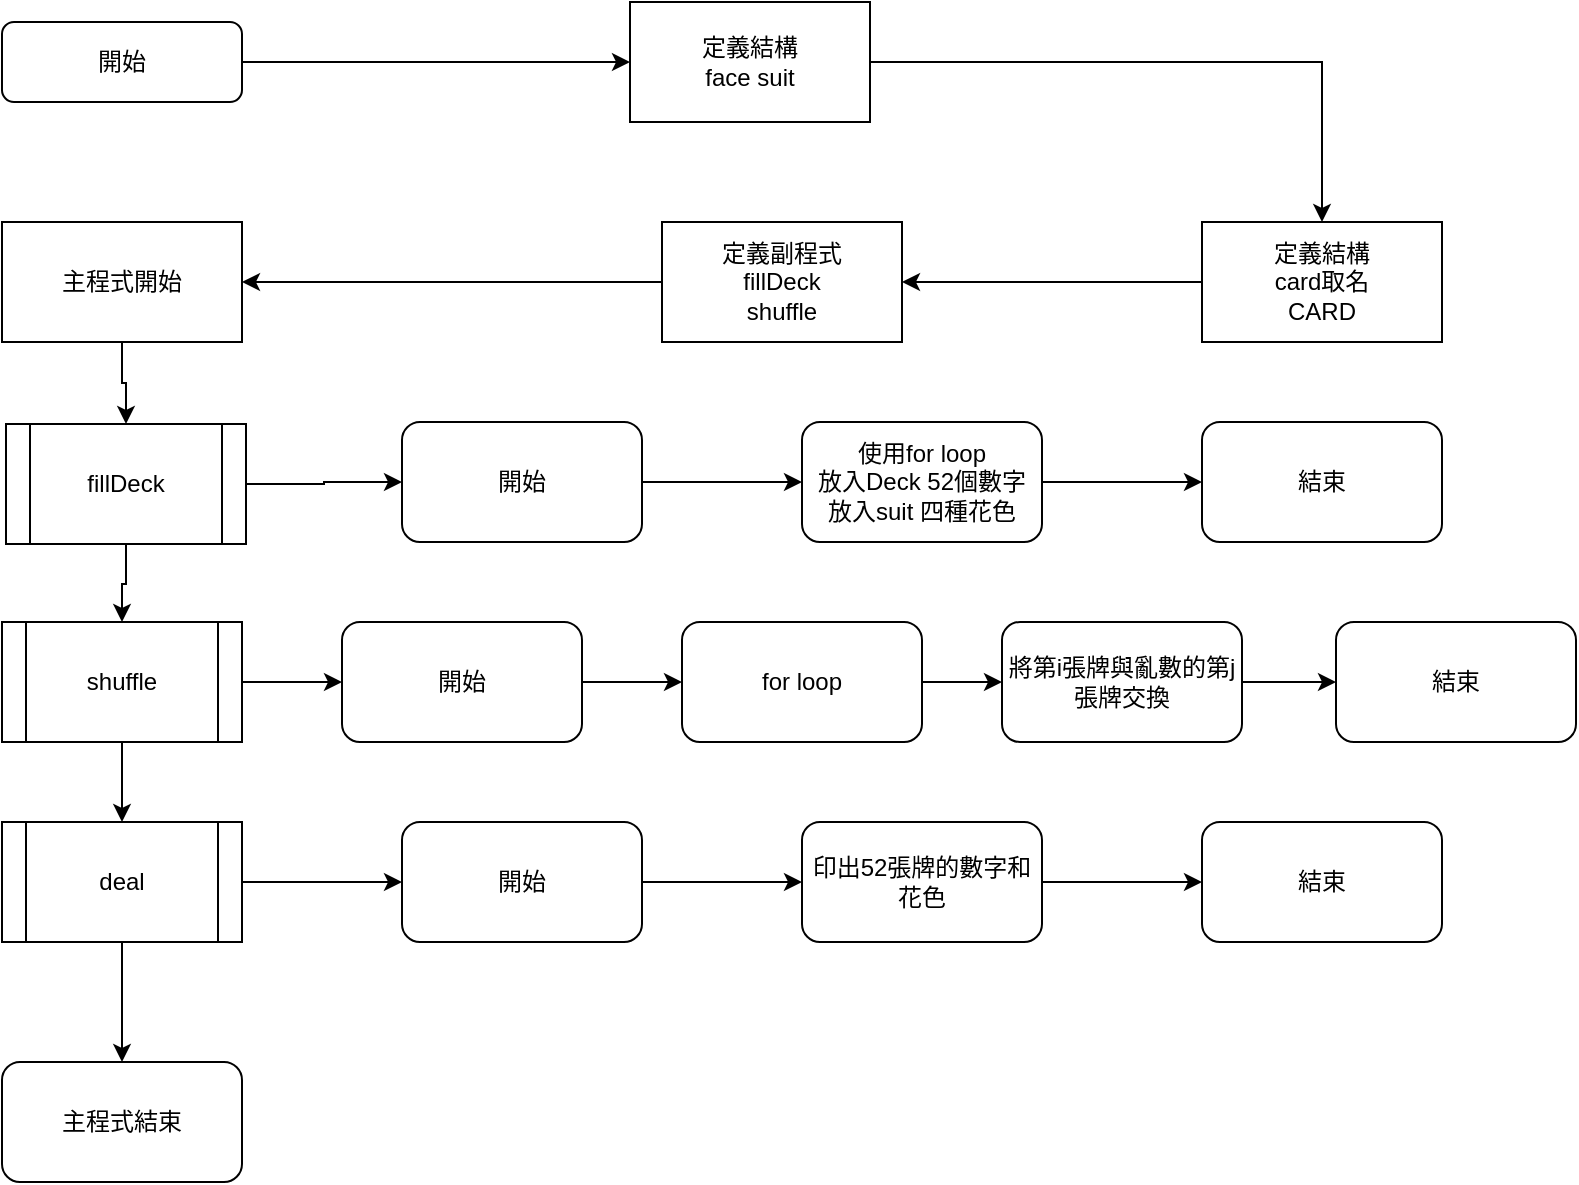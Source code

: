<mxfile version="14.0.0" type="google"><diagram id="C5RBs43oDa-KdzZeNtuy" name="Page-1"><mxGraphModel dx="1422" dy="1931" grid="1" gridSize="10" guides="1" tooltips="1" connect="1" arrows="1" fold="1" page="1" pageScale="1" pageWidth="827" pageHeight="1169" math="0" shadow="0"><root><mxCell id="WIyWlLk6GJQsqaUBKTNV-0"/><mxCell id="WIyWlLk6GJQsqaUBKTNV-1" parent="WIyWlLk6GJQsqaUBKTNV-0"/><mxCell id="DFvP84V2djxU7N7n6fE2-3" value="" style="edgeStyle=orthogonalEdgeStyle;rounded=0;orthogonalLoop=1;jettySize=auto;html=1;" edge="1" parent="WIyWlLk6GJQsqaUBKTNV-1" source="WIyWlLk6GJQsqaUBKTNV-3" target="DFvP84V2djxU7N7n6fE2-0"><mxGeometry relative="1" as="geometry"/></mxCell><mxCell id="WIyWlLk6GJQsqaUBKTNV-3" value="開始" style="rounded=1;whiteSpace=wrap;html=1;fontSize=12;glass=0;strokeWidth=1;shadow=0;" parent="WIyWlLk6GJQsqaUBKTNV-1" vertex="1"><mxGeometry x="40" width="120" height="40" as="geometry"/></mxCell><mxCell id="DFvP84V2djxU7N7n6fE2-4" value="" style="edgeStyle=orthogonalEdgeStyle;rounded=0;orthogonalLoop=1;jettySize=auto;html=1;" edge="1" parent="WIyWlLk6GJQsqaUBKTNV-1" source="DFvP84V2djxU7N7n6fE2-0" target="DFvP84V2djxU7N7n6fE2-1"><mxGeometry relative="1" as="geometry"/></mxCell><mxCell id="DFvP84V2djxU7N7n6fE2-0" value="定義結構&lt;br&gt;face suit" style="rounded=0;whiteSpace=wrap;html=1;" vertex="1" parent="WIyWlLk6GJQsqaUBKTNV-1"><mxGeometry x="354" y="-10" width="120" height="60" as="geometry"/></mxCell><mxCell id="DFvP84V2djxU7N7n6fE2-41" value="" style="edgeStyle=orthogonalEdgeStyle;rounded=0;orthogonalLoop=1;jettySize=auto;html=1;" edge="1" parent="WIyWlLk6GJQsqaUBKTNV-1" source="DFvP84V2djxU7N7n6fE2-1" target="DFvP84V2djxU7N7n6fE2-39"><mxGeometry relative="1" as="geometry"/></mxCell><mxCell id="DFvP84V2djxU7N7n6fE2-1" value="定義結構&lt;br&gt;card取名&lt;br&gt;CARD" style="rounded=0;whiteSpace=wrap;html=1;" vertex="1" parent="WIyWlLk6GJQsqaUBKTNV-1"><mxGeometry x="640" y="100" width="120" height="60" as="geometry"/></mxCell><mxCell id="DFvP84V2djxU7N7n6fE2-16" value="" style="edgeStyle=orthogonalEdgeStyle;rounded=0;orthogonalLoop=1;jettySize=auto;html=1;" edge="1" parent="WIyWlLk6GJQsqaUBKTNV-1" source="DFvP84V2djxU7N7n6fE2-8" target="DFvP84V2djxU7N7n6fE2-15"><mxGeometry relative="1" as="geometry"/></mxCell><mxCell id="DFvP84V2djxU7N7n6fE2-8" value="主程式開始" style="rounded=0;whiteSpace=wrap;html=1;" vertex="1" parent="WIyWlLk6GJQsqaUBKTNV-1"><mxGeometry x="40" y="100" width="120" height="60" as="geometry"/></mxCell><mxCell id="DFvP84V2djxU7N7n6fE2-18" value="" style="edgeStyle=orthogonalEdgeStyle;rounded=0;orthogonalLoop=1;jettySize=auto;html=1;" edge="1" parent="WIyWlLk6GJQsqaUBKTNV-1" source="DFvP84V2djxU7N7n6fE2-10" target="DFvP84V2djxU7N7n6fE2-11"><mxGeometry relative="1" as="geometry"/></mxCell><mxCell id="DFvP84V2djxU7N7n6fE2-26" value="" style="edgeStyle=orthogonalEdgeStyle;rounded=0;orthogonalLoop=1;jettySize=auto;html=1;" edge="1" parent="WIyWlLk6GJQsqaUBKTNV-1" source="DFvP84V2djxU7N7n6fE2-10" target="DFvP84V2djxU7N7n6fE2-25"><mxGeometry relative="1" as="geometry"/></mxCell><mxCell id="DFvP84V2djxU7N7n6fE2-10" value="shuffle" style="shape=process;whiteSpace=wrap;html=1;backgroundOutline=1;" vertex="1" parent="WIyWlLk6GJQsqaUBKTNV-1"><mxGeometry x="40" y="300" width="120" height="60" as="geometry"/></mxCell><mxCell id="DFvP84V2djxU7N7n6fE2-32" value="" style="edgeStyle=orthogonalEdgeStyle;rounded=0;orthogonalLoop=1;jettySize=auto;html=1;" edge="1" parent="WIyWlLk6GJQsqaUBKTNV-1" source="DFvP84V2djxU7N7n6fE2-11" target="DFvP84V2djxU7N7n6fE2-31"><mxGeometry relative="1" as="geometry"/></mxCell><mxCell id="DFvP84V2djxU7N7n6fE2-38" value="" style="edgeStyle=orthogonalEdgeStyle;rounded=0;orthogonalLoop=1;jettySize=auto;html=1;" edge="1" parent="WIyWlLk6GJQsqaUBKTNV-1" source="DFvP84V2djxU7N7n6fE2-11" target="DFvP84V2djxU7N7n6fE2-37"><mxGeometry relative="1" as="geometry"/></mxCell><mxCell id="DFvP84V2djxU7N7n6fE2-11" value="deal" style="shape=process;whiteSpace=wrap;html=1;backgroundOutline=1;" vertex="1" parent="WIyWlLk6GJQsqaUBKTNV-1"><mxGeometry x="40" y="400" width="120" height="60" as="geometry"/></mxCell><mxCell id="DFvP84V2djxU7N7n6fE2-17" value="" style="edgeStyle=orthogonalEdgeStyle;rounded=0;orthogonalLoop=1;jettySize=auto;html=1;" edge="1" parent="WIyWlLk6GJQsqaUBKTNV-1" source="DFvP84V2djxU7N7n6fE2-15" target="DFvP84V2djxU7N7n6fE2-10"><mxGeometry relative="1" as="geometry"/></mxCell><mxCell id="DFvP84V2djxU7N7n6fE2-20" value="" style="edgeStyle=orthogonalEdgeStyle;rounded=0;orthogonalLoop=1;jettySize=auto;html=1;" edge="1" parent="WIyWlLk6GJQsqaUBKTNV-1" source="DFvP84V2djxU7N7n6fE2-15" target="DFvP84V2djxU7N7n6fE2-19"><mxGeometry relative="1" as="geometry"/></mxCell><mxCell id="DFvP84V2djxU7N7n6fE2-15" value="fillDeck" style="shape=process;whiteSpace=wrap;html=1;backgroundOutline=1;" vertex="1" parent="WIyWlLk6GJQsqaUBKTNV-1"><mxGeometry x="42" y="201" width="120" height="60" as="geometry"/></mxCell><mxCell id="DFvP84V2djxU7N7n6fE2-22" value="" style="edgeStyle=orthogonalEdgeStyle;rounded=0;orthogonalLoop=1;jettySize=auto;html=1;" edge="1" parent="WIyWlLk6GJQsqaUBKTNV-1" source="DFvP84V2djxU7N7n6fE2-19" target="DFvP84V2djxU7N7n6fE2-21"><mxGeometry relative="1" as="geometry"/></mxCell><mxCell id="DFvP84V2djxU7N7n6fE2-19" value="開始" style="rounded=1;whiteSpace=wrap;html=1;" vertex="1" parent="WIyWlLk6GJQsqaUBKTNV-1"><mxGeometry x="240" y="200" width="120" height="60" as="geometry"/></mxCell><mxCell id="DFvP84V2djxU7N7n6fE2-24" value="" style="edgeStyle=orthogonalEdgeStyle;rounded=0;orthogonalLoop=1;jettySize=auto;html=1;" edge="1" parent="WIyWlLk6GJQsqaUBKTNV-1" source="DFvP84V2djxU7N7n6fE2-21" target="DFvP84V2djxU7N7n6fE2-23"><mxGeometry relative="1" as="geometry"/></mxCell><mxCell id="DFvP84V2djxU7N7n6fE2-21" value="使用for loop&lt;br&gt;放入Deck 52個數字&lt;br&gt;放入suit 四種花色" style="rounded=1;whiteSpace=wrap;html=1;" vertex="1" parent="WIyWlLk6GJQsqaUBKTNV-1"><mxGeometry x="440" y="200" width="120" height="60" as="geometry"/></mxCell><mxCell id="DFvP84V2djxU7N7n6fE2-23" value="結束" style="rounded=1;whiteSpace=wrap;html=1;" vertex="1" parent="WIyWlLk6GJQsqaUBKTNV-1"><mxGeometry x="640" y="200" width="120" height="60" as="geometry"/></mxCell><mxCell id="DFvP84V2djxU7N7n6fE2-28" value="" style="edgeStyle=orthogonalEdgeStyle;rounded=0;orthogonalLoop=1;jettySize=auto;html=1;" edge="1" parent="WIyWlLk6GJQsqaUBKTNV-1" source="DFvP84V2djxU7N7n6fE2-25" target="DFvP84V2djxU7N7n6fE2-27"><mxGeometry relative="1" as="geometry"/></mxCell><mxCell id="DFvP84V2djxU7N7n6fE2-25" value="開始" style="rounded=1;whiteSpace=wrap;html=1;" vertex="1" parent="WIyWlLk6GJQsqaUBKTNV-1"><mxGeometry x="210" y="300" width="120" height="60" as="geometry"/></mxCell><mxCell id="DFvP84V2djxU7N7n6fE2-30" value="" style="edgeStyle=orthogonalEdgeStyle;rounded=0;orthogonalLoop=1;jettySize=auto;html=1;" edge="1" parent="WIyWlLk6GJQsqaUBKTNV-1" source="DFvP84V2djxU7N7n6fE2-27" target="DFvP84V2djxU7N7n6fE2-29"><mxGeometry relative="1" as="geometry"/></mxCell><mxCell id="DFvP84V2djxU7N7n6fE2-27" value="for loop" style="rounded=1;whiteSpace=wrap;html=1;" vertex="1" parent="WIyWlLk6GJQsqaUBKTNV-1"><mxGeometry x="380" y="300" width="120" height="60" as="geometry"/></mxCell><mxCell id="DFvP84V2djxU7N7n6fE2-43" value="" style="edgeStyle=orthogonalEdgeStyle;rounded=0;orthogonalLoop=1;jettySize=auto;html=1;" edge="1" parent="WIyWlLk6GJQsqaUBKTNV-1" source="DFvP84V2djxU7N7n6fE2-29" target="DFvP84V2djxU7N7n6fE2-42"><mxGeometry relative="1" as="geometry"/></mxCell><mxCell id="DFvP84V2djxU7N7n6fE2-29" value="將第i張牌與亂數的第j張牌交換" style="rounded=1;whiteSpace=wrap;html=1;" vertex="1" parent="WIyWlLk6GJQsqaUBKTNV-1"><mxGeometry x="540" y="300" width="120" height="60" as="geometry"/></mxCell><mxCell id="DFvP84V2djxU7N7n6fE2-34" value="" style="edgeStyle=orthogonalEdgeStyle;rounded=0;orthogonalLoop=1;jettySize=auto;html=1;" edge="1" parent="WIyWlLk6GJQsqaUBKTNV-1" source="DFvP84V2djxU7N7n6fE2-31" target="DFvP84V2djxU7N7n6fE2-33"><mxGeometry relative="1" as="geometry"/></mxCell><mxCell id="DFvP84V2djxU7N7n6fE2-31" value="開始" style="rounded=1;whiteSpace=wrap;html=1;" vertex="1" parent="WIyWlLk6GJQsqaUBKTNV-1"><mxGeometry x="240" y="400" width="120" height="60" as="geometry"/></mxCell><mxCell id="DFvP84V2djxU7N7n6fE2-36" value="" style="edgeStyle=orthogonalEdgeStyle;rounded=0;orthogonalLoop=1;jettySize=auto;html=1;" edge="1" parent="WIyWlLk6GJQsqaUBKTNV-1" source="DFvP84V2djxU7N7n6fE2-33" target="DFvP84V2djxU7N7n6fE2-35"><mxGeometry relative="1" as="geometry"/></mxCell><mxCell id="DFvP84V2djxU7N7n6fE2-33" value="印出52張牌的數字和花色" style="rounded=1;whiteSpace=wrap;html=1;" vertex="1" parent="WIyWlLk6GJQsqaUBKTNV-1"><mxGeometry x="440" y="400" width="120" height="60" as="geometry"/></mxCell><mxCell id="DFvP84V2djxU7N7n6fE2-35" value="結束" style="rounded=1;whiteSpace=wrap;html=1;" vertex="1" parent="WIyWlLk6GJQsqaUBKTNV-1"><mxGeometry x="640" y="400" width="120" height="60" as="geometry"/></mxCell><mxCell id="DFvP84V2djxU7N7n6fE2-37" value="主程式結束" style="rounded=1;whiteSpace=wrap;html=1;" vertex="1" parent="WIyWlLk6GJQsqaUBKTNV-1"><mxGeometry x="40" y="520" width="120" height="60" as="geometry"/></mxCell><mxCell id="DFvP84V2djxU7N7n6fE2-40" value="" style="edgeStyle=orthogonalEdgeStyle;rounded=0;orthogonalLoop=1;jettySize=auto;html=1;" edge="1" parent="WIyWlLk6GJQsqaUBKTNV-1" source="DFvP84V2djxU7N7n6fE2-39" target="DFvP84V2djxU7N7n6fE2-8"><mxGeometry relative="1" as="geometry"/></mxCell><mxCell id="DFvP84V2djxU7N7n6fE2-39" value="定義副程式&lt;br&gt;fillDeck&lt;br&gt;shuffle" style="rounded=0;whiteSpace=wrap;html=1;" vertex="1" parent="WIyWlLk6GJQsqaUBKTNV-1"><mxGeometry x="370" y="100" width="120" height="60" as="geometry"/></mxCell><mxCell id="DFvP84V2djxU7N7n6fE2-42" value="結束" style="rounded=1;whiteSpace=wrap;html=1;" vertex="1" parent="WIyWlLk6GJQsqaUBKTNV-1"><mxGeometry x="707" y="300" width="120" height="60" as="geometry"/></mxCell></root></mxGraphModel></diagram></mxfile>
